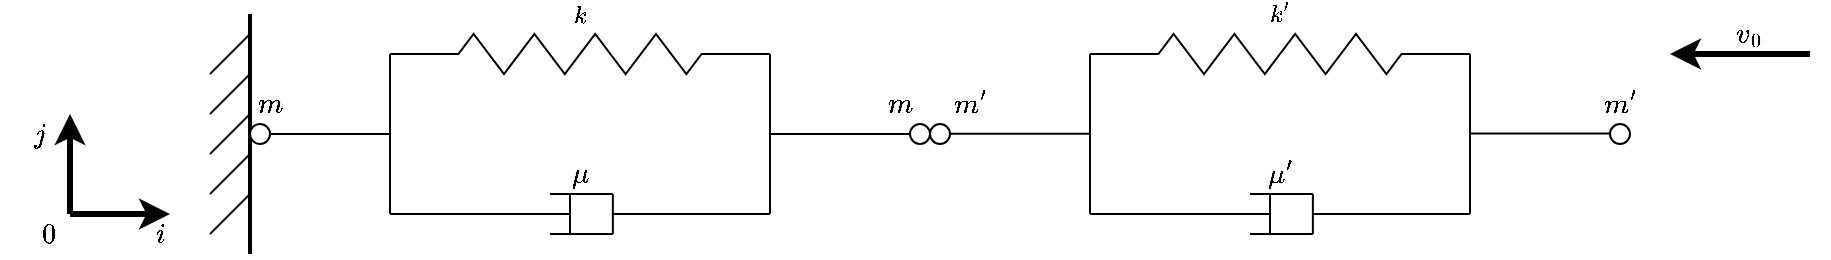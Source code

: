 <mxfile version="14.5.1" type="device" pages="3"><diagram id="ytJeGwFLIwiYyq0UvmY3" name="Page-1"><mxGraphModel dx="2105" dy="1136" grid="1" gridSize="5" guides="1" tooltips="1" connect="1" arrows="1" fold="1" page="1" pageScale="1" pageWidth="827" pageHeight="1169" math="1" shadow="0"><root><mxCell id="0"/><mxCell id="1" parent="0"/><mxCell id="ikvbMiQ3zN002EQEy758-4" value="" style="endArrow=none;html=1;" edge="1" parent="1"><mxGeometry width="50" height="50" relative="1" as="geometry"><mxPoint x="110" y="380" as="sourcePoint"/><mxPoint x="110" y="300" as="targetPoint"/></mxGeometry></mxCell><mxCell id="ikvbMiQ3zN002EQEy758-6" value="" style="endArrow=none;html=1;" edge="1" parent="1"><mxGeometry width="50" height="50" relative="1" as="geometry"><mxPoint x="300" y="380" as="sourcePoint"/><mxPoint x="300" y="300" as="targetPoint"/></mxGeometry></mxCell><mxCell id="ikvbMiQ3zN002EQEy758-13" value="" style="group;labelPosition=center;verticalLabelPosition=middle;align=center;verticalAlign=middle;" vertex="1" connectable="0" parent="1"><mxGeometry x="110" y="290" width="190" height="20" as="geometry"/></mxCell><mxCell id="ikvbMiQ3zN002EQEy758-1" value="$$k$$" style="verticalLabelPosition=top;shadow=0;dashed=0;align=center;html=1;verticalAlign=middle;strokeWidth=1;shape=mxgraph.electrical.resistors.resistor_2;rounded=1;comic=0;labelBackgroundColor=none;fontFamily=Verdana;fontSize=12;whiteSpace=wrap;labelPosition=center;" vertex="1" parent="ikvbMiQ3zN002EQEy758-13"><mxGeometry width="190" height="20" as="geometry"/></mxCell><mxCell id="ikvbMiQ3zN002EQEy758-11" value="" style="endArrow=none;html=1;" edge="1" parent="1"><mxGeometry width="50" height="50" relative="1" as="geometry"><mxPoint x="221.429" y="390" as="sourcePoint"/><mxPoint x="221.429" y="370" as="targetPoint"/></mxGeometry></mxCell><mxCell id="ikvbMiQ3zN002EQEy758-25" value="" style="group" vertex="1" connectable="0" parent="1"><mxGeometry x="110" y="350" width="190" height="40" as="geometry"/></mxCell><mxCell id="ikvbMiQ3zN002EQEy758-19" value="" style="group;" vertex="1" connectable="0" parent="ikvbMiQ3zN002EQEy758-25"><mxGeometry y="20" width="190" height="20" as="geometry"/></mxCell><mxCell id="ikvbMiQ3zN002EQEy758-14" value="" style="group" vertex="1" connectable="0" parent="ikvbMiQ3zN002EQEy758-19"><mxGeometry width="90" height="20" as="geometry"/></mxCell><mxCell id="ikvbMiQ3zN002EQEy758-7" value="" style="endArrow=none;html=1;" edge="1" parent="ikvbMiQ3zN002EQEy758-14"><mxGeometry width="50" height="50" relative="1" as="geometry"><mxPoint y="10" as="sourcePoint"/><mxPoint x="90" y="10" as="targetPoint"/></mxGeometry></mxCell><mxCell id="ikvbMiQ3zN002EQEy758-8" value="" style="endArrow=none;html=1;" edge="1" parent="ikvbMiQ3zN002EQEy758-14"><mxGeometry width="50" height="50" relative="1" as="geometry"><mxPoint x="90" y="20" as="sourcePoint"/><mxPoint x="90" as="targetPoint"/></mxGeometry></mxCell><mxCell id="ikvbMiQ3zN002EQEy758-15" value="" style="group;whiteSpace=wrap;" vertex="1" connectable="0" parent="ikvbMiQ3zN002EQEy758-19"><mxGeometry x="80" width="110" height="20" as="geometry"/></mxCell><mxCell id="ikvbMiQ3zN002EQEy758-9" value="" style="endArrow=none;html=1;" edge="1" parent="ikvbMiQ3zN002EQEy758-15"><mxGeometry width="50" height="50" relative="1" as="geometry"><mxPoint y="20" as="sourcePoint"/><mxPoint x="31.429" y="20" as="targetPoint"/></mxGeometry></mxCell><mxCell id="ikvbMiQ3zN002EQEy758-10" value="" style="endArrow=none;html=1;" edge="1" parent="ikvbMiQ3zN002EQEy758-15"><mxGeometry width="50" height="50" relative="1" as="geometry"><mxPoint as="sourcePoint"/><mxPoint x="31.429" as="targetPoint"/></mxGeometry></mxCell><mxCell id="ikvbMiQ3zN002EQEy758-12" value="" style="endArrow=none;html=1;" edge="1" parent="ikvbMiQ3zN002EQEy758-15"><mxGeometry width="50" height="50" relative="1" as="geometry"><mxPoint x="31.429" y="10" as="sourcePoint"/><mxPoint x="110" y="10" as="targetPoint"/></mxGeometry></mxCell><mxCell id="ikvbMiQ3zN002EQEy758-23" value="$$\mu$$" style="text;html=1;align=center;verticalAlign=middle;resizable=0;points=[];autosize=1;" vertex="1" parent="ikvbMiQ3zN002EQEy758-25"><mxGeometry x="65" width="60" height="20" as="geometry"/></mxCell><mxCell id="ikvbMiQ3zN002EQEy758-26" value="" style="endArrow=none;html=1;" edge="1" parent="1"><mxGeometry width="50" height="50" relative="1" as="geometry"><mxPoint x="50" y="340" as="sourcePoint"/><mxPoint x="110" y="340" as="targetPoint"/></mxGeometry></mxCell><mxCell id="ikvbMiQ3zN002EQEy758-27" value="" style="endArrow=none;html=1;strokeWidth=2;" edge="1" parent="1"><mxGeometry width="50" height="50" relative="1" as="geometry"><mxPoint x="40" y="400" as="sourcePoint"/><mxPoint x="40" y="280" as="targetPoint"/></mxGeometry></mxCell><mxCell id="ikvbMiQ3zN002EQEy758-28" value="" style="endArrow=none;html=1;" edge="1" parent="1"><mxGeometry width="50" height="50" relative="1" as="geometry"><mxPoint x="20" y="310" as="sourcePoint"/><mxPoint x="40" y="290" as="targetPoint"/></mxGeometry></mxCell><mxCell id="ikvbMiQ3zN002EQEy758-29" value="" style="endArrow=none;html=1;" edge="1" parent="1"><mxGeometry width="50" height="50" relative="1" as="geometry"><mxPoint x="20" y="330" as="sourcePoint"/><mxPoint x="40" y="310" as="targetPoint"/></mxGeometry></mxCell><mxCell id="ikvbMiQ3zN002EQEy758-31" value="" style="endArrow=none;html=1;" edge="1" parent="1"><mxGeometry width="50" height="50" relative="1" as="geometry"><mxPoint x="20" y="350" as="sourcePoint"/><mxPoint x="40" y="330" as="targetPoint"/></mxGeometry></mxCell><mxCell id="ikvbMiQ3zN002EQEy758-32" value="" style="endArrow=none;html=1;" edge="1" parent="1"><mxGeometry width="50" height="50" relative="1" as="geometry"><mxPoint x="20" y="370" as="sourcePoint"/><mxPoint x="40" y="350" as="targetPoint"/></mxGeometry></mxCell><mxCell id="ikvbMiQ3zN002EQEy758-33" value="" style="endArrow=none;html=1;" edge="1" parent="1"><mxGeometry width="50" height="50" relative="1" as="geometry"><mxPoint x="20" y="390" as="sourcePoint"/><mxPoint x="40" y="370" as="targetPoint"/></mxGeometry></mxCell><mxCell id="ikvbMiQ3zN002EQEy758-34" value="" style="endArrow=none;html=1;" edge="1" parent="1"><mxGeometry width="50" height="50" relative="1" as="geometry"><mxPoint x="300" y="340" as="sourcePoint"/><mxPoint x="370" y="340" as="targetPoint"/></mxGeometry></mxCell><mxCell id="ikvbMiQ3zN002EQEy758-37" value="" style="ellipse;whiteSpace=wrap;html=1;aspect=fixed;" vertex="1" parent="1"><mxGeometry x="370" y="335" width="10" height="10" as="geometry"/></mxCell><mxCell id="ikvbMiQ3zN002EQEy758-38" value="" style="ellipse;whiteSpace=wrap;html=1;aspect=fixed;" vertex="1" parent="1"><mxGeometry x="380" y="335" width="10" height="10" as="geometry"/></mxCell><mxCell id="ikvbMiQ3zN002EQEy758-39" value="" style="endArrow=none;html=1;" edge="1" parent="1"><mxGeometry width="50" height="50" relative="1" as="geometry"><mxPoint x="390.0" y="339.86" as="sourcePoint"/><mxPoint x="460.0" y="339.86" as="targetPoint"/></mxGeometry></mxCell><mxCell id="ikvbMiQ3zN002EQEy758-55" value="" style="endArrow=none;html=1;" edge="1" parent="1"><mxGeometry width="50" height="50" relative="1" as="geometry"><mxPoint x="460" y="380" as="sourcePoint"/><mxPoint x="460" y="300" as="targetPoint"/></mxGeometry></mxCell><mxCell id="ikvbMiQ3zN002EQEy758-56" value="" style="endArrow=none;html=1;" edge="1" parent="1"><mxGeometry width="50" height="50" relative="1" as="geometry"><mxPoint x="650" y="380" as="sourcePoint"/><mxPoint x="650" y="300" as="targetPoint"/></mxGeometry></mxCell><mxCell id="ikvbMiQ3zN002EQEy758-57" value="" style="group;labelPosition=center;verticalLabelPosition=middle;align=center;verticalAlign=middle;" vertex="1" connectable="0" parent="1"><mxGeometry x="460" y="290" width="190" height="20" as="geometry"/></mxCell><mxCell id="ikvbMiQ3zN002EQEy758-58" value="$$k'$$" style="verticalLabelPosition=top;shadow=0;dashed=0;align=center;html=1;verticalAlign=middle;strokeWidth=1;shape=mxgraph.electrical.resistors.resistor_2;rounded=1;comic=0;labelBackgroundColor=none;fontFamily=Verdana;fontSize=12;whiteSpace=wrap;labelPosition=center;" vertex="1" parent="ikvbMiQ3zN002EQEy758-57"><mxGeometry width="190" height="20" as="geometry"/></mxCell><mxCell id="ikvbMiQ3zN002EQEy758-59" value="" style="endArrow=none;html=1;" edge="1" parent="1"><mxGeometry width="50" height="50" relative="1" as="geometry"><mxPoint x="571.429" y="390" as="sourcePoint"/><mxPoint x="571.429" y="370" as="targetPoint"/></mxGeometry></mxCell><mxCell id="ikvbMiQ3zN002EQEy758-60" value="" style="group" vertex="1" connectable="0" parent="1"><mxGeometry x="460" y="350" width="190" height="40" as="geometry"/></mxCell><mxCell id="ikvbMiQ3zN002EQEy758-61" value="" style="group;" vertex="1" connectable="0" parent="ikvbMiQ3zN002EQEy758-60"><mxGeometry y="20" width="190" height="20" as="geometry"/></mxCell><mxCell id="ikvbMiQ3zN002EQEy758-62" value="" style="group" vertex="1" connectable="0" parent="ikvbMiQ3zN002EQEy758-61"><mxGeometry width="90" height="20" as="geometry"/></mxCell><mxCell id="ikvbMiQ3zN002EQEy758-63" value="" style="endArrow=none;html=1;" edge="1" parent="ikvbMiQ3zN002EQEy758-62"><mxGeometry width="50" height="50" relative="1" as="geometry"><mxPoint y="10" as="sourcePoint"/><mxPoint x="90" y="10" as="targetPoint"/></mxGeometry></mxCell><mxCell id="ikvbMiQ3zN002EQEy758-64" value="" style="endArrow=none;html=1;" edge="1" parent="ikvbMiQ3zN002EQEy758-62"><mxGeometry width="50" height="50" relative="1" as="geometry"><mxPoint x="90" y="20" as="sourcePoint"/><mxPoint x="90" as="targetPoint"/></mxGeometry></mxCell><mxCell id="ikvbMiQ3zN002EQEy758-65" value="" style="group;whiteSpace=wrap;" vertex="1" connectable="0" parent="ikvbMiQ3zN002EQEy758-61"><mxGeometry x="80" width="110" height="20" as="geometry"/></mxCell><mxCell id="ikvbMiQ3zN002EQEy758-66" value="" style="endArrow=none;html=1;" edge="1" parent="ikvbMiQ3zN002EQEy758-65"><mxGeometry width="50" height="50" relative="1" as="geometry"><mxPoint y="20" as="sourcePoint"/><mxPoint x="31.429" y="20" as="targetPoint"/></mxGeometry></mxCell><mxCell id="ikvbMiQ3zN002EQEy758-67" value="" style="endArrow=none;html=1;" edge="1" parent="ikvbMiQ3zN002EQEy758-65"><mxGeometry width="50" height="50" relative="1" as="geometry"><mxPoint as="sourcePoint"/><mxPoint x="31.429" as="targetPoint"/></mxGeometry></mxCell><mxCell id="ikvbMiQ3zN002EQEy758-68" value="" style="endArrow=none;html=1;" edge="1" parent="ikvbMiQ3zN002EQEy758-65"><mxGeometry width="50" height="50" relative="1" as="geometry"><mxPoint x="31.429" y="10" as="sourcePoint"/><mxPoint x="110" y="10" as="targetPoint"/></mxGeometry></mxCell><mxCell id="ikvbMiQ3zN002EQEy758-69" value="$$\mu'$$" style="text;html=1;align=center;verticalAlign=middle;resizable=0;points=[];autosize=1;" vertex="1" parent="ikvbMiQ3zN002EQEy758-60"><mxGeometry x="65" width="60" height="20" as="geometry"/></mxCell><mxCell id="ikvbMiQ3zN002EQEy758-70" value="" style="endArrow=none;html=1;" edge="1" parent="1"><mxGeometry width="50" height="50" relative="1" as="geometry"><mxPoint x="650" y="339.71" as="sourcePoint"/><mxPoint x="720" y="339.71" as="targetPoint"/></mxGeometry></mxCell><mxCell id="ikvbMiQ3zN002EQEy758-71" value="" style="ellipse;whiteSpace=wrap;html=1;aspect=fixed;" vertex="1" parent="1"><mxGeometry x="720" y="335" width="10" height="10" as="geometry"/></mxCell><mxCell id="ikvbMiQ3zN002EQEy758-72" value="$$m'$$" style="text;html=1;align=center;verticalAlign=middle;resizable=0;points=[];autosize=1;" vertex="1" parent="1"><mxGeometry x="700" y="315" width="50" height="20" as="geometry"/></mxCell><mxCell id="ikvbMiQ3zN002EQEy758-73" value="" style="ellipse;whiteSpace=wrap;html=1;aspect=fixed;" vertex="1" parent="1"><mxGeometry x="40" y="335" width="10" height="10" as="geometry"/></mxCell><mxCell id="ikvbMiQ3zN002EQEy758-74" value="$$m$$" style="text;html=1;align=center;verticalAlign=middle;resizable=0;points=[];autosize=1;" vertex="1" parent="1"><mxGeometry x="340" y="315" width="50" height="20" as="geometry"/></mxCell><mxCell id="ikvbMiQ3zN002EQEy758-75" value="$$m'$$" style="text;html=1;align=center;verticalAlign=middle;resizable=0;points=[];autosize=1;" vertex="1" parent="1"><mxGeometry x="375" y="315" width="50" height="20" as="geometry"/></mxCell><mxCell id="ikvbMiQ3zN002EQEy758-76" value="$$m$$" style="text;html=1;align=center;verticalAlign=middle;resizable=0;points=[];autosize=1;" vertex="1" parent="1"><mxGeometry x="25" y="315" width="50" height="20" as="geometry"/></mxCell><mxCell id="A-Y7U5vyH84K1qmAF5ST-1" value="" style="group" vertex="1" connectable="0" parent="1"><mxGeometry x="-85" y="295" width="145" height="105" as="geometry"/></mxCell><mxCell id="ikvbMiQ3zN002EQEy758-80" value="" style="group;dashed=1;" vertex="1" connectable="0" parent="A-Y7U5vyH84K1qmAF5ST-1"><mxGeometry x="35" width="90" height="85" as="geometry"/></mxCell><mxCell id="ikvbMiQ3zN002EQEy758-77" value="" style="endArrow=classic;html=1;strokeWidth=3;" edge="1" parent="ikvbMiQ3zN002EQEy758-80"><mxGeometry width="50" height="50" relative="1" as="geometry"><mxPoint y="85" as="sourcePoint"/><mxPoint x="50" y="85" as="targetPoint"/></mxGeometry></mxCell><mxCell id="ikvbMiQ3zN002EQEy758-79" value="" style="endArrow=classic;html=1;strokeWidth=3;" edge="1" parent="ikvbMiQ3zN002EQEy758-80"><mxGeometry width="50" height="50" relative="1" as="geometry"><mxPoint y="85" as="sourcePoint"/><mxPoint y="35" as="targetPoint"/></mxGeometry></mxCell><mxCell id="ikvbMiQ3zN002EQEy758-82" value="$$i$$" style="text;html=1;strokeColor=none;fillColor=none;align=center;verticalAlign=middle;whiteSpace=wrap;rounded=0;dashed=1;" vertex="1" parent="A-Y7U5vyH84K1qmAF5ST-1"><mxGeometry x="60" y="85" width="40" height="20" as="geometry"/></mxCell><mxCell id="ikvbMiQ3zN002EQEy758-83" value="$$j$$" style="text;html=1;strokeColor=none;fillColor=none;align=center;verticalAlign=middle;whiteSpace=wrap;rounded=0;dashed=1;" vertex="1" parent="A-Y7U5vyH84K1qmAF5ST-1"><mxGeometry y="35" width="40" height="20" as="geometry"/></mxCell><mxCell id="ikvbMiQ3zN002EQEy758-85" value="$$0$$" style="text;html=1;strokeColor=none;fillColor=none;align=center;verticalAlign=middle;whiteSpace=wrap;rounded=0;dashed=1;" vertex="1" parent="A-Y7U5vyH84K1qmAF5ST-1"><mxGeometry x="5" y="85" width="40" height="20" as="geometry"/></mxCell><mxCell id="A-Y7U5vyH84K1qmAF5ST-2" value="" style="group" vertex="1" connectable="0" parent="1"><mxGeometry x="750" y="280" width="70" height="20" as="geometry"/></mxCell><mxCell id="ikvbMiQ3zN002EQEy758-86" value="" style="endArrow=classic;html=1;strokeWidth=3;" edge="1" parent="A-Y7U5vyH84K1qmAF5ST-2"><mxGeometry width="50" height="50" relative="1" as="geometry"><mxPoint x="70" y="20" as="sourcePoint"/><mxPoint y="20" as="targetPoint"/></mxGeometry></mxCell><mxCell id="ikvbMiQ3zN002EQEy758-88" value="$$v_0$$" style="text;html=1;strokeColor=none;fillColor=none;align=center;verticalAlign=middle;whiteSpace=wrap;rounded=0;dashed=1;" vertex="1" parent="A-Y7U5vyH84K1qmAF5ST-2"><mxGeometry x="20" width="40" height="20" as="geometry"/></mxCell></root></mxGraphModel></diagram><diagram id="uyrivEJpbbiFCjdhrZBp" name="Page-2"><mxGraphModel dx="621" dy="552" grid="1" gridSize="5" guides="1" tooltips="1" connect="1" arrows="1" fold="1" page="1" pageScale="1" pageWidth="827" pageHeight="1169" math="1" shadow="0"><root><mxCell id="KhA-8r9i5D4Uf5z0PQl2-0"/><mxCell id="KhA-8r9i5D4Uf5z0PQl2-1" parent="KhA-8r9i5D4Uf5z0PQl2-0"/><mxCell id="KhA-8r9i5D4Uf5z0PQl2-2" value="" style="ellipse;whiteSpace=wrap;html=1;aspect=fixed;" vertex="1" parent="KhA-8r9i5D4Uf5z0PQl2-1"><mxGeometry x="310" y="320" width="85" height="85" as="geometry"/></mxCell><mxCell id="gEBolxCsEXbA6LwS16UR-0" value="" style="endArrow=classic;html=1;strokeWidth=3;" edge="1" parent="KhA-8r9i5D4Uf5z0PQl2-1"><mxGeometry width="50" height="50" relative="1" as="geometry"><mxPoint x="235" y="350" as="sourcePoint"/><mxPoint x="310" y="350" as="targetPoint"/></mxGeometry></mxCell><mxCell id="MfWgTk31oVo36vph-vOd-1" value="$$kx_1$$" style="text;html=1;strokeColor=none;fillColor=none;align=center;verticalAlign=middle;whiteSpace=wrap;rounded=0;dashed=1;" vertex="1" parent="KhA-8r9i5D4Uf5z0PQl2-1"><mxGeometry x="260" y="330" width="40" height="20" as="geometry"/></mxCell><mxCell id="MfWgTk31oVo36vph-vOd-2" value="" style="endArrow=classic;html=1;strokeWidth=3;" edge="1" parent="KhA-8r9i5D4Uf5z0PQl2-1"><mxGeometry width="50" height="50" relative="1" as="geometry"><mxPoint x="235" y="380" as="sourcePoint"/><mxPoint x="310" y="380" as="targetPoint"/></mxGeometry></mxCell><mxCell id="dHN0YDGmqqD9gYqE2MoQ-1" value="$$\mu \dot x_1$$" style="text;html=1;strokeColor=none;fillColor=none;align=center;verticalAlign=middle;whiteSpace=wrap;rounded=0;dashed=1;" vertex="1" parent="KhA-8r9i5D4Uf5z0PQl2-1"><mxGeometry x="250" y="380" width="40" height="20" as="geometry"/></mxCell><mxCell id="dHN0YDGmqqD9gYqE2MoQ-2" value="" style="endArrow=classic;html=1;strokeWidth=3;entryX=0.984;entryY=0.712;entryDx=0;entryDy=0;entryPerimeter=0;" edge="1" parent="KhA-8r9i5D4Uf5z0PQl2-1" target="KhA-8r9i5D4Uf5z0PQl2-2"><mxGeometry width="50" height="50" relative="1" as="geometry"><mxPoint x="490" y="381" as="sourcePoint"/><mxPoint x="515" y="369.43" as="targetPoint"/></mxGeometry></mxCell><mxCell id="dHN0YDGmqqD9gYqE2MoQ-3" value="$$\mu' (\dot x_2-\dot x_1)$$" style="text;html=1;strokeColor=none;fillColor=none;align=center;verticalAlign=middle;whiteSpace=wrap;rounded=0;dashed=1;" vertex="1" parent="KhA-8r9i5D4Uf5z0PQl2-1"><mxGeometry x="420" y="385" width="40" height="20" as="geometry"/></mxCell><mxCell id="dHN0YDGmqqD9gYqE2MoQ-4" value="" style="endArrow=classic;html=1;strokeWidth=3;entryX=0.984;entryY=0.712;entryDx=0;entryDy=0;entryPerimeter=0;" edge="1" parent="KhA-8r9i5D4Uf5z0PQl2-1"><mxGeometry width="50" height="50" relative="1" as="geometry"><mxPoint x="490" y="350" as="sourcePoint"/><mxPoint x="395" y="350.16" as="targetPoint"/></mxGeometry></mxCell><mxCell id="dHN0YDGmqqD9gYqE2MoQ-5" value="$$k' (x_2-x_1)$$" style="text;html=1;strokeColor=none;fillColor=none;align=center;verticalAlign=middle;whiteSpace=wrap;rounded=0;dashed=1;" vertex="1" parent="KhA-8r9i5D4Uf5z0PQl2-1"><mxGeometry x="430" y="330" width="40" height="20" as="geometry"/></mxCell><mxCell id="dHN0YDGmqqD9gYqE2MoQ-6" value="$$m+m'$$" style="text;html=1;strokeColor=none;fillColor=none;align=center;verticalAlign=middle;whiteSpace=wrap;rounded=0;dashed=1;" vertex="1" parent="KhA-8r9i5D4Uf5z0PQl2-1"><mxGeometry x="332.5" y="300" width="40" height="20" as="geometry"/></mxCell></root></mxGraphModel></diagram><diagram id="uLh2tQt1c-WQyPfZWIZx" name="Page-3"><mxGraphModel dx="302" dy="268" grid="1" gridSize="5" guides="1" tooltips="1" connect="1" arrows="1" fold="1" page="1" pageScale="1" pageWidth="827" pageHeight="1169" math="1" shadow="0"><root><mxCell id="KQrJLUqnORqjvFaliClb-0"/><mxCell id="KQrJLUqnORqjvFaliClb-1" parent="KQrJLUqnORqjvFaliClb-0"/><mxCell id="KQrJLUqnORqjvFaliClb-2" value="" style="ellipse;whiteSpace=wrap;html=1;aspect=fixed;" vertex="1" parent="KQrJLUqnORqjvFaliClb-1"><mxGeometry x="310" y="345" width="50" height="50" as="geometry"/></mxCell><mxCell id="KQrJLUqnORqjvFaliClb-3" value="" style="endArrow=classic;html=1;strokeWidth=3;" edge="1" parent="KQrJLUqnORqjvFaliClb-1"><mxGeometry width="50" height="50" relative="1" as="geometry"><mxPoint x="200" y="360" as="sourcePoint"/><mxPoint x="310" y="360" as="targetPoint"/></mxGeometry></mxCell><mxCell id="KQrJLUqnORqjvFaliClb-5" value="" style="endArrow=classic;html=1;strokeWidth=3;" edge="1" parent="KQrJLUqnORqjvFaliClb-1"><mxGeometry width="50" height="50" relative="1" as="geometry"><mxPoint x="200" y="380" as="sourcePoint"/><mxPoint x="310" y="380" as="targetPoint"/></mxGeometry></mxCell><mxCell id="KQrJLUqnORqjvFaliClb-10" value="$$k' (x_2-x_1)$$" style="text;html=1;strokeColor=none;fillColor=none;align=center;verticalAlign=middle;whiteSpace=wrap;rounded=0;dashed=1;" vertex="1" parent="KQrJLUqnORqjvFaliClb-1"><mxGeometry x="235" y="340" width="40" height="20" as="geometry"/></mxCell><mxCell id="KQrJLUqnORqjvFaliClb-11" value="$$m'$$" style="text;html=1;strokeColor=none;fillColor=none;align=center;verticalAlign=middle;whiteSpace=wrap;rounded=0;dashed=1;" vertex="1" parent="KQrJLUqnORqjvFaliClb-1"><mxGeometry x="315" y="325" width="40" height="20" as="geometry"/></mxCell><mxCell id="KQrJLUqnORqjvFaliClb-12" value="$$\mu' (\dot x_2-\dot x_1)$$" style="text;html=1;strokeColor=none;fillColor=none;align=center;verticalAlign=middle;whiteSpace=wrap;rounded=0;dashed=1;" vertex="1" parent="KQrJLUqnORqjvFaliClb-1"><mxGeometry x="235" y="380" width="40" height="20" as="geometry"/></mxCell></root></mxGraphModel></diagram></mxfile>